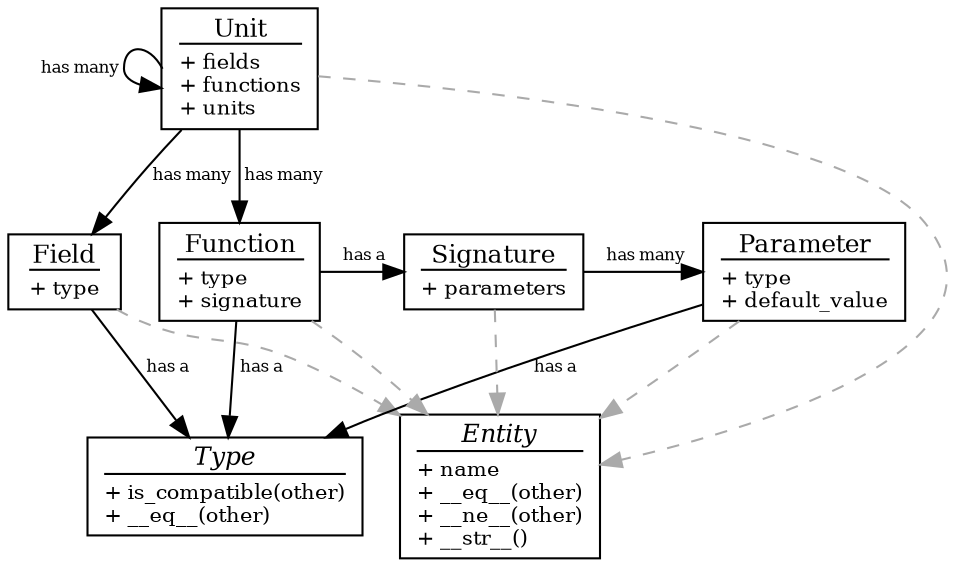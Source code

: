 digraph representation  {
    node [shape=box,fontsize=10];
    edge [fontsize=8];

    entity [
        group = "gm"
        label = <<table border="0" cellborder="0" cellspacing="0" cellpadding="0">
                     <tr><td><font point-size="12"><i>Entity</i></font></td></tr>
                     <hr/>
                     <tr><td align="left" height="15" valign="bottom">+ name</td></tr>
                     <tr><td align="left">+ __eq__(other)</td></tr>
                     <tr><td align="left">+ __ne__(other)</td></tr>
                     <tr><td align="left">+ __str__()</td></tr>
                 </table>>;
    ];

    type [
        label = <<table border="0" cellborder="0" cellspacing="0" cellpadding="0">
                     <tr><td><font point-size="12"><i>Type</i></font></td></tr>
                     <hr/>
                     <tr><td align="left" height="15" valign="bottom">+ is_compatible(other)</td></tr>
                     <tr><td align="left">+ __eq__(other)</td></tr>
                 </table>>;
    ];

    field [
        label = <<table border="0" cellborder="0" cellspacing="0" cellpadding="0">
                     <tr><td><font point-size="12">Field</font></td></tr>
                     <hr/>
                     <tr><td align="left" height="15" valign="bottom">+ type</td></tr>
                 </table>>;
    ];

    parameter [
        label = <<table border="0" cellborder="0" cellspacing="0" cellpadding="0">
                     <tr><td><font point-size="12">Parameter</font></td></tr>
                     <hr/>
                     <tr><td align="left" height="15" valign="bottom">+ type</td></tr>
                     <tr><td align="left">+ default_value</td></tr>
                 </table>>;
    ];

    signature [
        label = <<table border="0" cellborder="0" cellspacing="0" cellpadding="0">
                     <tr><td><font point-size="12">Signature</font></td></tr>
                     <hr/>
                     <tr><td align="left" height="15" valign="bottom">+ parameters</td></tr>
                 </table>>;
    ];

    function [
        label = <<table border="0" cellborder="0" cellspacing="0" cellpadding="0">
                     <tr><td><font point-size="12">Function</font></td></tr>
                     <hr/>
                     <tr><td align="left" height="15" valign="bottom">+ type</td></tr>
                     <tr><td align="left">+ signature</td></tr>
                 </table>>;
    ];

    unit [
        label = <<table border="0" cellborder="0" cellspacing="0" cellpadding="0">
                     <tr><td><font point-size="12">Unit</font></td></tr>
                     <hr/>
                     <tr><td align="left" height="15" valign="bottom">+ fields</td></tr>
                     <tr><td align="left">+ functions</td></tr>
                     <tr><td align="left">+ units</td></tr>
                 </table>>;
    ];

    /* Extending Entity */
    field -> entity [style="dashed",color="#AAAAAA"]
    parameter -> entity [style="dashed",color="#AAAAAA"]
    signature -> entity [style="dashed",color="#AAAAAA"]
    function -> entity [style="dashed",color="#AAAAAA"]
    unit -> entity [style="dashed",color="#AAAAAA"]

    /* has-a Type */
    field -> type [label=" has a"]
    parameter -> type [label=" has a"]
    function -> type [label=" has a"]

    /* Additional has-a */
    signature -> parameter [label=" has many"]
    function -> signature [label=" has a"]
    unit -> field [label=" has many"]
    unit -> function [label=" has many"]
    unit -> unit [label="has many ",tailport="w"]

    {rank=max; entity type}
    {rank=min; unit}
    {rank=same; signature parameter field function}
}